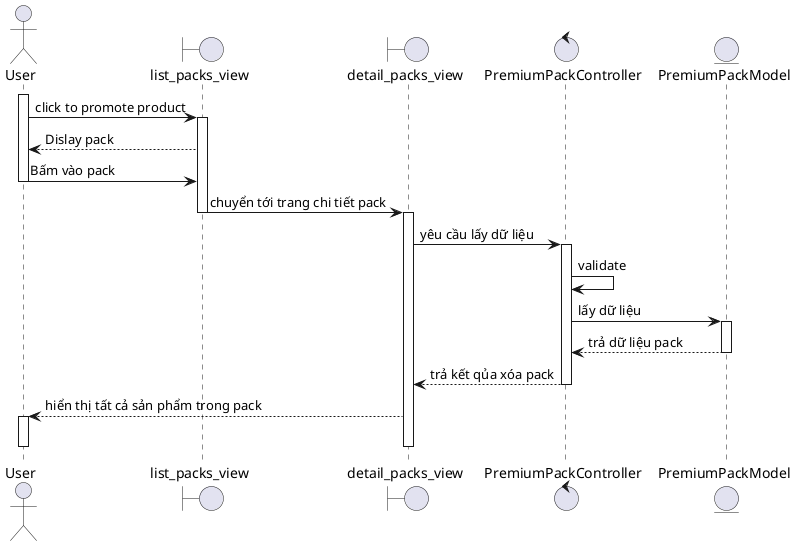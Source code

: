 @startuml
actor User
boundary list_packs_view
boundary detail_packs_view
control PremiumPackController
entity PremiumPackModel

activate User
User -> list_packs_view:  click to promote product
activate list_packs_view
User <-- list_packs_view: Dislay pack
User -> list_packs_view: Bấm vào pack
deactivate User
list_packs_view-> detail_packs_view: chuyển tới trang chi tiết pack
deactivate list_packs_view
activate detail_packs_view
detail_packs_view ->PremiumPackController:yêu cầu lấy dữ liệu
activate PremiumPackController
PremiumPackController -> PremiumPackController : validate
PremiumPackController -> PremiumPackModel : lấy dữ liệu
activate PremiumPackModel
PremiumPackModel --> PremiumPackController : trả dữ liệu pack
deactivate PremiumPackModel
detail_packs_view<-- PremiumPackController : trả kết qủa xóa pack
deactivate PremiumPackController
User <-- detail_packs_view:hiển thị tất cả sản phẩm trong pack
activate User
deactivate detail_packs_view
deactivate User

@enduml